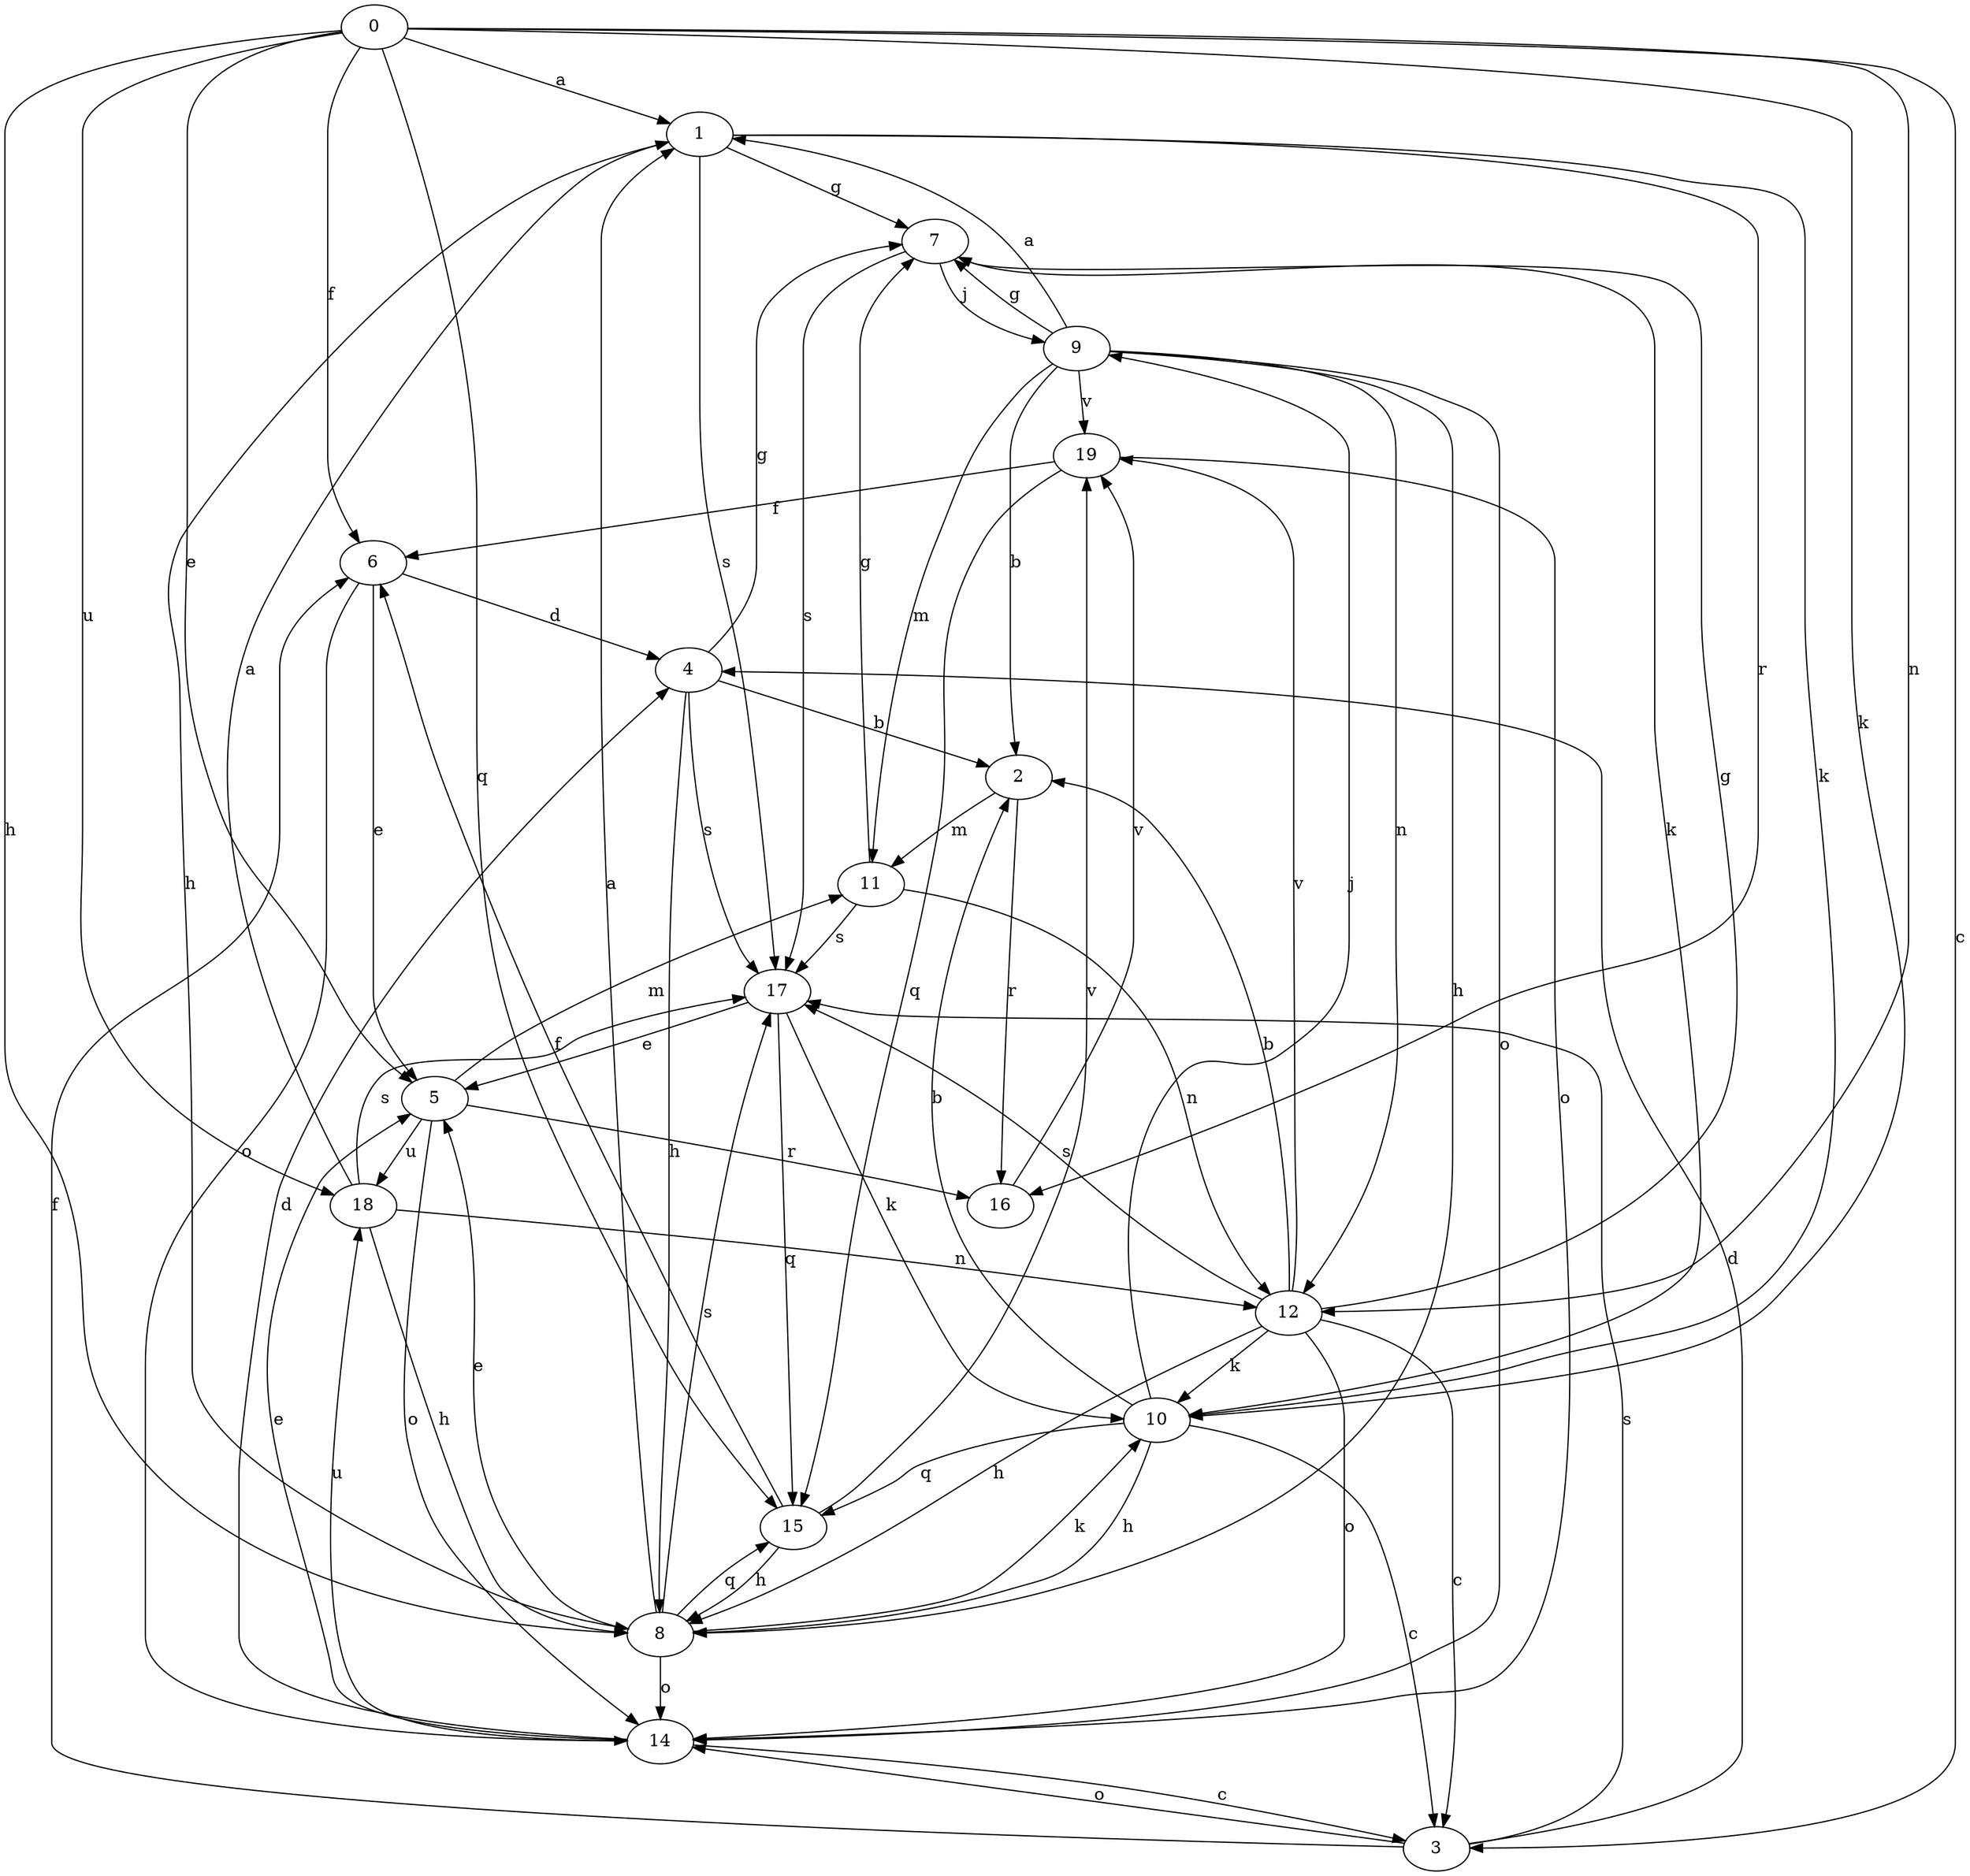 strict digraph  {
1;
2;
3;
4;
5;
6;
7;
8;
9;
10;
11;
12;
14;
15;
0;
16;
17;
18;
19;
1 -> 7  [label=g];
1 -> 8  [label=h];
1 -> 10  [label=k];
1 -> 16  [label=r];
1 -> 17  [label=s];
2 -> 11  [label=m];
2 -> 16  [label=r];
3 -> 4  [label=d];
3 -> 6  [label=f];
3 -> 14  [label=o];
3 -> 17  [label=s];
4 -> 2  [label=b];
4 -> 7  [label=g];
4 -> 8  [label=h];
4 -> 17  [label=s];
5 -> 11  [label=m];
5 -> 14  [label=o];
5 -> 16  [label=r];
5 -> 18  [label=u];
6 -> 4  [label=d];
6 -> 5  [label=e];
6 -> 14  [label=o];
7 -> 9  [label=j];
7 -> 10  [label=k];
7 -> 17  [label=s];
8 -> 1  [label=a];
8 -> 5  [label=e];
8 -> 10  [label=k];
8 -> 14  [label=o];
8 -> 15  [label=q];
8 -> 17  [label=s];
9 -> 1  [label=a];
9 -> 2  [label=b];
9 -> 7  [label=g];
9 -> 8  [label=h];
9 -> 11  [label=m];
9 -> 12  [label=n];
9 -> 14  [label=o];
9 -> 19  [label=v];
10 -> 2  [label=b];
10 -> 3  [label=c];
10 -> 8  [label=h];
10 -> 9  [label=j];
10 -> 15  [label=q];
11 -> 7  [label=g];
11 -> 12  [label=n];
11 -> 17  [label=s];
12 -> 2  [label=b];
12 -> 3  [label=c];
12 -> 7  [label=g];
12 -> 8  [label=h];
12 -> 10  [label=k];
12 -> 14  [label=o];
12 -> 17  [label=s];
12 -> 19  [label=v];
14 -> 3  [label=c];
14 -> 4  [label=d];
14 -> 5  [label=e];
14 -> 18  [label=u];
15 -> 6  [label=f];
15 -> 8  [label=h];
15 -> 19  [label=v];
0 -> 1  [label=a];
0 -> 3  [label=c];
0 -> 5  [label=e];
0 -> 6  [label=f];
0 -> 8  [label=h];
0 -> 10  [label=k];
0 -> 12  [label=n];
0 -> 15  [label=q];
0 -> 18  [label=u];
16 -> 19  [label=v];
17 -> 5  [label=e];
17 -> 10  [label=k];
17 -> 15  [label=q];
18 -> 1  [label=a];
18 -> 8  [label=h];
18 -> 12  [label=n];
18 -> 17  [label=s];
19 -> 6  [label=f];
19 -> 14  [label=o];
19 -> 15  [label=q];
}
